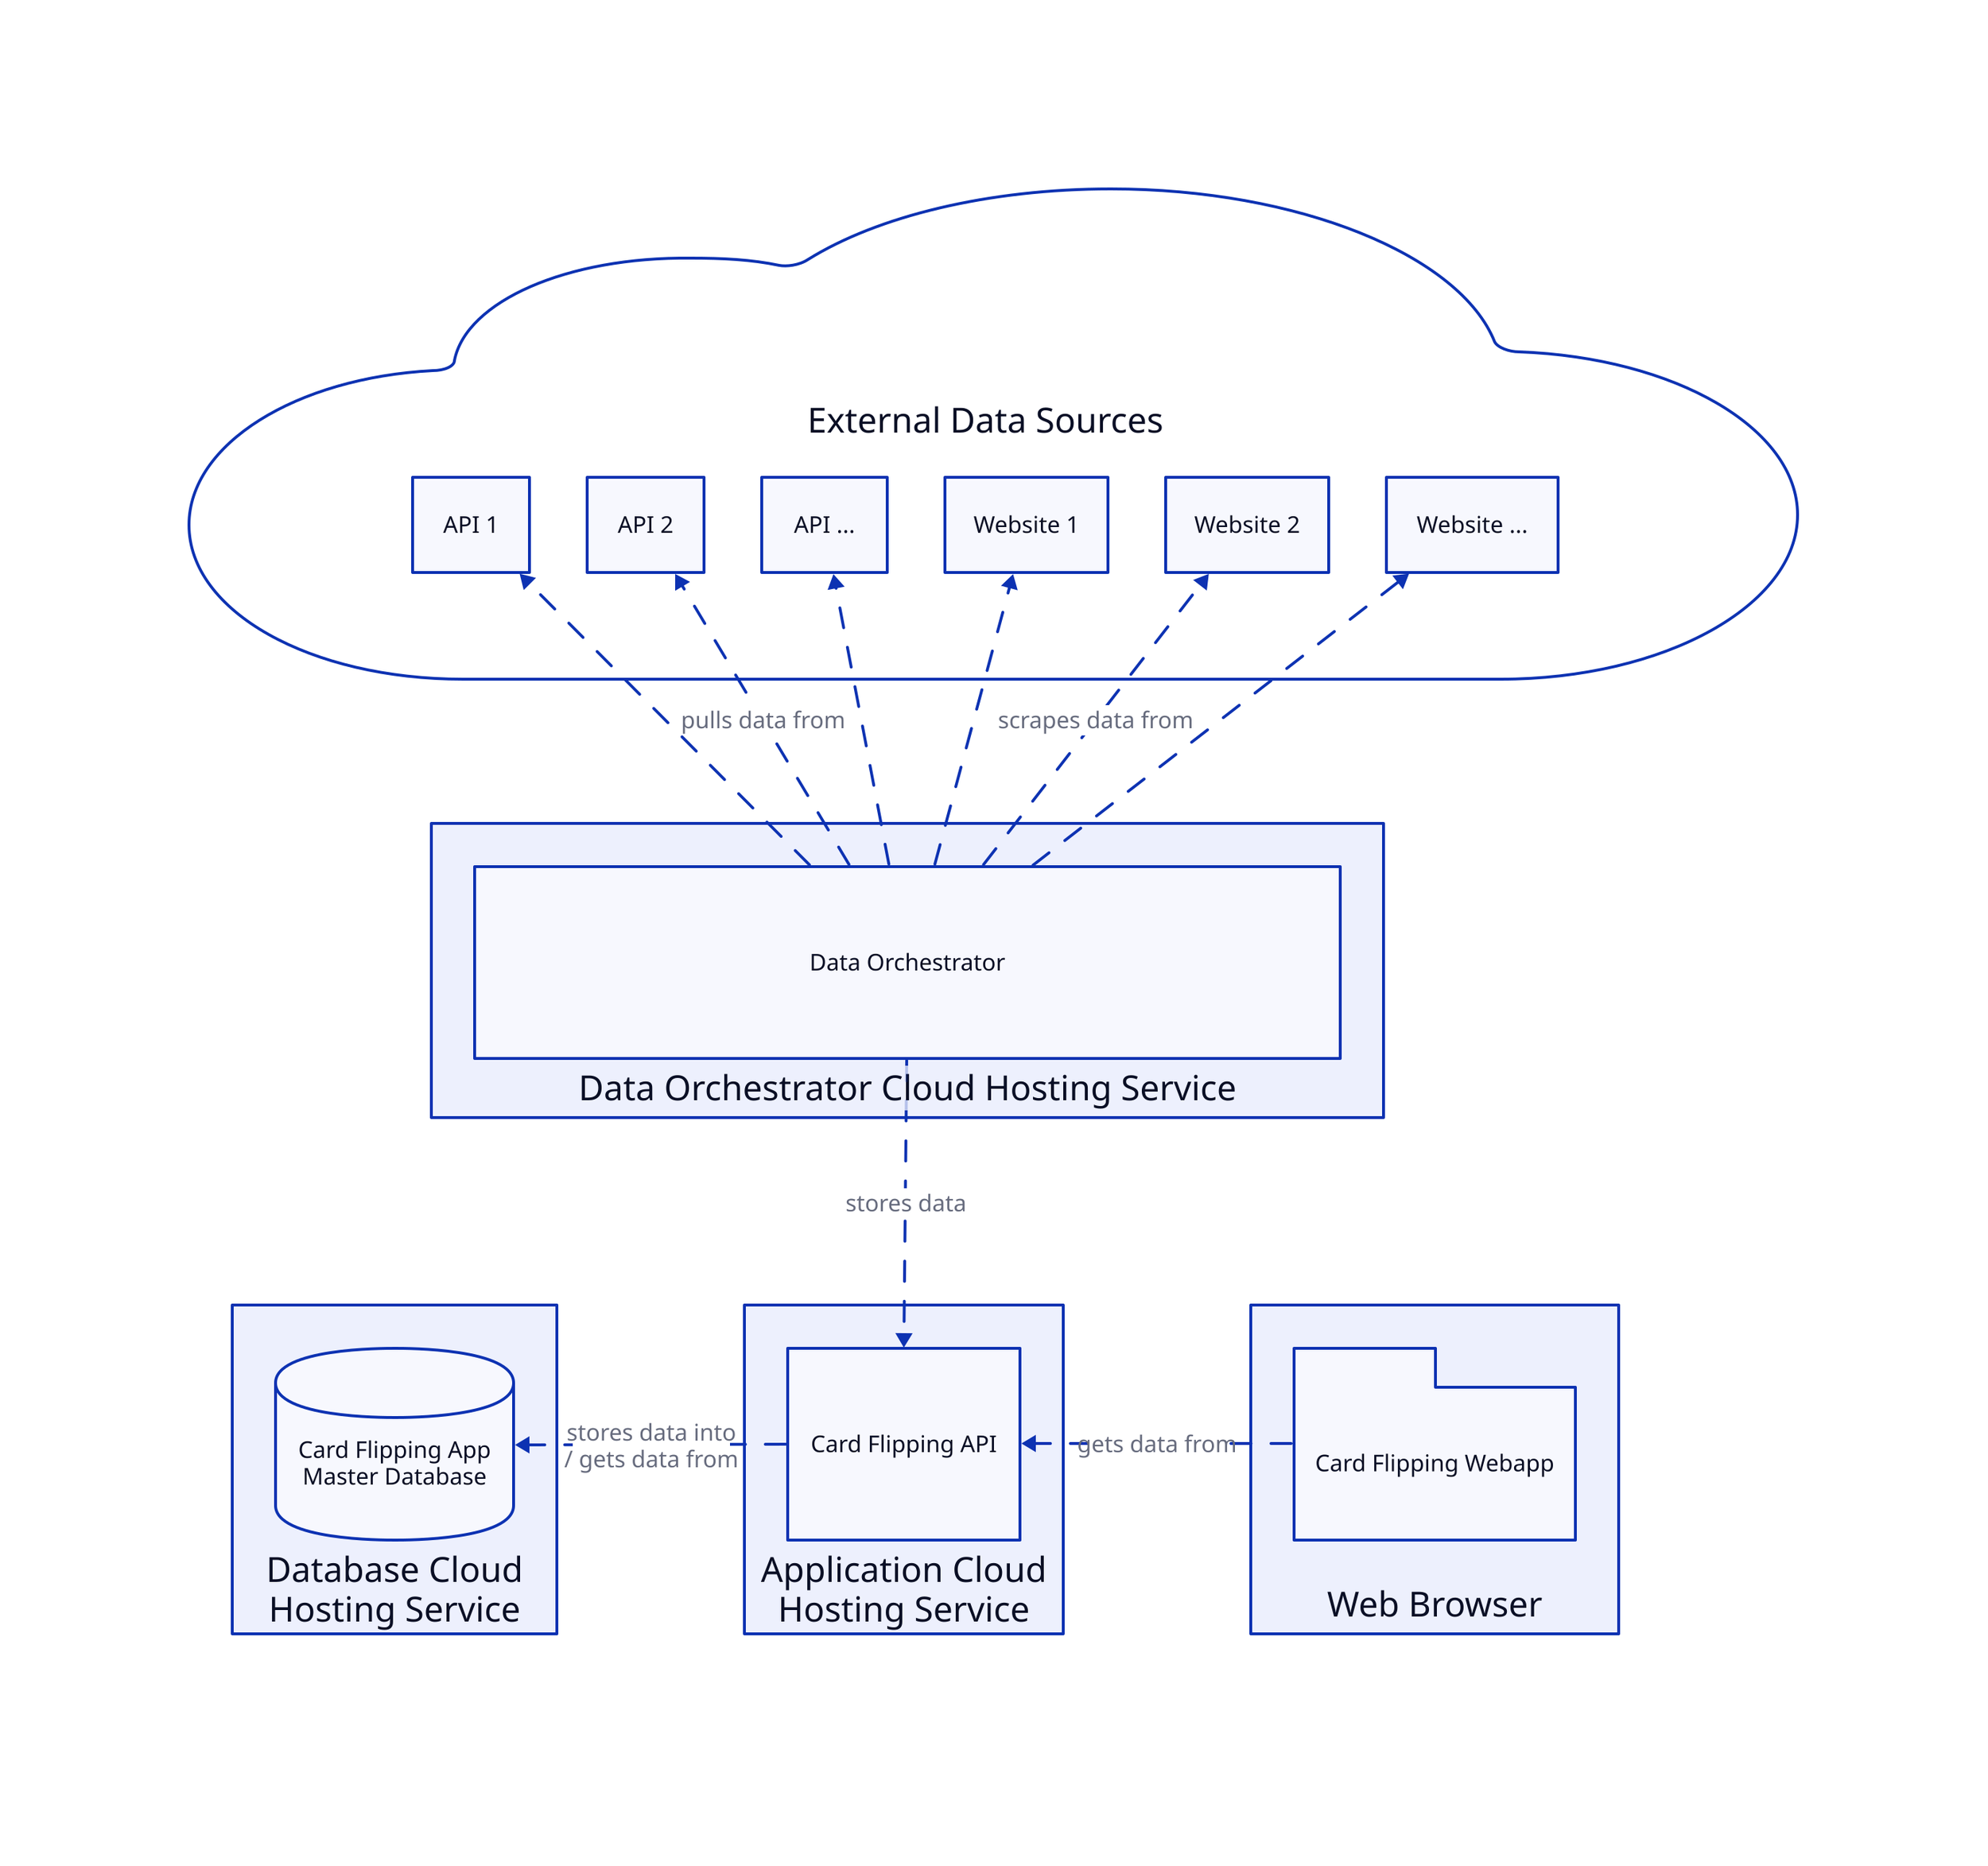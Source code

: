 # #################################
# ##  https://play.d2lang.com/  ###
# #################################

vars: {
  d2-config: {
    # layout-engine: elk
    # Terminal theme code
    # theme-id: 300
  }
}

grid-rows: 3

classes: {
  row: {
    label: ""
    style.opacity: 0
  }
  gap: {
    label: ""
    style.opacity: 0
    width: 118
  }
  minigap: {
    label: ""
    style.opacity: 0
    width: 50
  }
  db: {
    shape: cylinder
  }
  component: {
    height: 133
  }
  stroke: {
    style.stroke-dash: 7
  }
}

row1: {
  class: [row]
}
row2: {
  class: [row]
}
row3: {
  class: [row]
  grid-columns: 5
}

row1.ExtData: {
  label: External Data Sources
  shape: cloud
  grid-columns: 6
}

row1.ExtData.Api1: {
  label: API 1
}
row1.ExtData.Api2: {
  label: API 2
}
row1.ExtData.ApiN: {
  label: API ...
}
row1.ExtData.Website1: {
  label: Website 1
}
row1.ExtData.Website2: {
  label: Website 2
}
row1.ExtData.WebsiteN: {
  label: Website ...
}

row2.gap0.class: [gap]

row2.OrchCloud: {
  label: Data Orchestrator Cloud Hosting Service
  label.near: bottom-center
}

row2.OrchCloud.DataOrchestrator: {
  label: Data Orchestrator
  class: component
  width: 600
}

row2.gap2.class: [gap]

row3.DbCloud: {
  label: Database Cloud\n Hosting Service
  label.near: bottom-center
}
row3.DbCloud.Db: {
  label: Card Flipping App\n Master Database
  class: [db; component]
}

row3.gap1.class: [minigap]

row3.CardFlippingCloud: {
  label: Application Cloud\n Hosting Service
  label.near: bottom-center
}

row3.CardFlippingCloud.API: {
  label: Card Flipping API
  class: component
}

row3.gap3.class: [minigap]

row3.WebBrowser: {
  label: Web Browser
  label.near: bottom-center
}

row3.WebBrowser.CardFlippingWebApp: {
  label: "Card Flipping Webapp"
  shape: package
  class: component
}

row2.OrchCloud.DataOrchestrator -> row1.ExtData.Api1: "" {class: stroke}
row2.OrchCloud.DataOrchestrator -> row1.ExtData.Api2: pulls data from {class: stroke}
row2.OrchCloud.DataOrchestrator -> row1.ExtData.ApiN: "" {class: stroke}
row2.OrchCloud.DataOrchestrator -> row1.ExtData.Website1: "" {class: stroke}
row2.OrchCloud.DataOrchestrator -> row1.ExtData.Website2: scrapes data from {class: stroke}
row2.OrchCloud.DataOrchestrator -> row1.ExtData.WebsiteN: "" {class: stroke}

row2.OrchCloud.DataOrchestrator -> row3.CardFlippingCloud.API: stores data {class: stroke}
row3.CardFlippingCloud.API -> row3.DbCloud.Db: stores data into\n / gets data from {class: stroke}
row3.WebBrowser.CardFlippingWebApp -> row3.CardFlippingCloud.API: gets data from {class: stroke}

